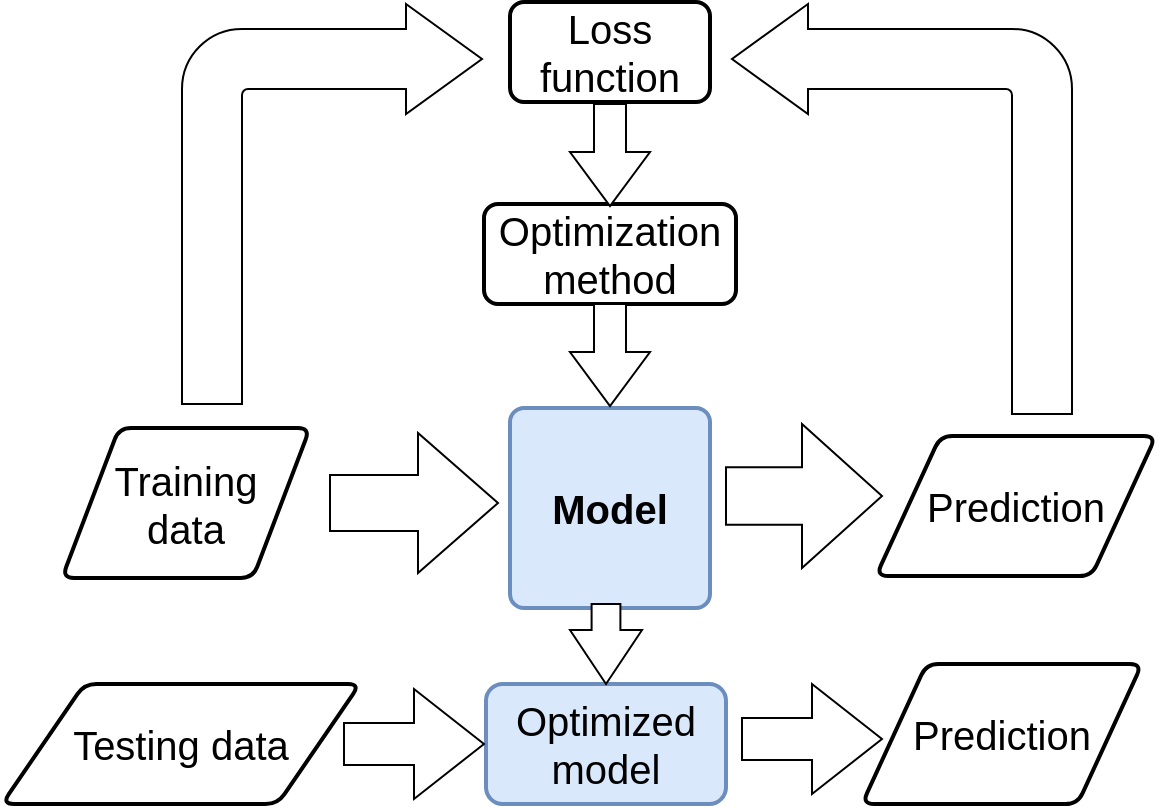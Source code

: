 <mxfile version="20.5.3" type="github">
  <diagram id="tUtnEJGrudBuOTn9ZmEZ" name="Página-1">
    <mxGraphModel dx="868" dy="482" grid="1" gridSize="10" guides="1" tooltips="1" connect="1" arrows="1" fold="1" page="1" pageScale="1" pageWidth="827" pageHeight="1169" math="0" shadow="0">
      <root>
        <mxCell id="0" />
        <mxCell id="1" parent="0" />
        <mxCell id="mS-E4WLF95TZ4vqTJO7K-1" value="&lt;font style=&quot;font-size: 20px;&quot;&gt;&lt;b style=&quot;&quot;&gt;Model&lt;/b&gt;&lt;/font&gt;" style="rounded=1;whiteSpace=wrap;html=1;absoluteArcSize=1;arcSize=14;strokeWidth=2;fillColor=#dae8fc;strokeColor=#6c8ebf;" vertex="1" parent="1">
          <mxGeometry x="364" y="212" width="100" height="100" as="geometry" />
        </mxCell>
        <mxCell id="mS-E4WLF95TZ4vqTJO7K-4" value="Training&lt;br&gt;data" style="shape=parallelogram;html=1;strokeWidth=2;perimeter=parallelogramPerimeter;whiteSpace=wrap;rounded=1;arcSize=12;size=0.23;fontSize=20;fontColor=#000000;" vertex="1" parent="1">
          <mxGeometry x="140" y="222" width="124" height="75" as="geometry" />
        </mxCell>
        <mxCell id="mS-E4WLF95TZ4vqTJO7K-6" value="Prediction" style="shape=parallelogram;html=1;strokeWidth=2;perimeter=parallelogramPerimeter;whiteSpace=wrap;rounded=1;arcSize=12;size=0.23;fontSize=20;fontColor=#000000;" vertex="1" parent="1">
          <mxGeometry x="547" y="226" width="140" height="70" as="geometry" />
        </mxCell>
        <mxCell id="mS-E4WLF95TZ4vqTJO7K-7" value="Loss function" style="rounded=1;whiteSpace=wrap;html=1;absoluteArcSize=1;arcSize=14;strokeWidth=2;fontSize=20;fontColor=#000000;" vertex="1" parent="1">
          <mxGeometry x="364" y="9" width="100" height="50" as="geometry" />
        </mxCell>
        <mxCell id="mS-E4WLF95TZ4vqTJO7K-8" value="Optimization method" style="rounded=1;whiteSpace=wrap;html=1;absoluteArcSize=1;arcSize=14;strokeWidth=2;fontSize=20;fontColor=#000000;" vertex="1" parent="1">
          <mxGeometry x="351" y="110" width="126" height="50" as="geometry" />
        </mxCell>
        <mxCell id="mS-E4WLF95TZ4vqTJO7K-12" value="" style="html=1;shadow=0;dashed=0;align=center;verticalAlign=middle;shape=mxgraph.arrows2.arrow;dy=0.6;dx=27;direction=south;notch=0;fontSize=20;fontColor=#000000;" vertex="1" parent="1">
          <mxGeometry x="394" y="160" width="40" height="51" as="geometry" />
        </mxCell>
        <mxCell id="mS-E4WLF95TZ4vqTJO7K-19" value="" style="html=1;shadow=0;dashed=0;align=center;verticalAlign=middle;shape=mxgraph.arrows2.arrow;dy=0.6;dx=27;direction=south;notch=0;fontSize=20;fontColor=#000000;" vertex="1" parent="1">
          <mxGeometry x="394" y="60" width="40" height="51" as="geometry" />
        </mxCell>
        <mxCell id="mS-E4WLF95TZ4vqTJO7K-14" value="" style="html=1;shadow=0;dashed=0;align=center;verticalAlign=middle;shape=mxgraph.arrows2.bendArrow;dy=15;dx=38;notch=0;arrowHead=55;rounded=1;fontSize=20;fontColor=#000000;rotation=90;direction=south;dropTarget=0;snapToPoint=0;portConstraint=none;flipH=1;" vertex="1" parent="1">
          <mxGeometry x="457.5" y="27.5" width="205" height="170" as="geometry" />
        </mxCell>
        <mxCell id="mS-E4WLF95TZ4vqTJO7K-22" value="" style="html=1;shadow=0;dashed=0;align=center;verticalAlign=middle;shape=mxgraph.arrows2.bendArrow;dy=15;dx=38;notch=0;arrowHead=55;rounded=1;fontSize=20;fontColor=#000000;" vertex="1" parent="1">
          <mxGeometry x="200" y="10" width="150" height="200" as="geometry" />
        </mxCell>
        <mxCell id="mS-E4WLF95TZ4vqTJO7K-23" value="Testing data" style="shape=parallelogram;html=1;strokeWidth=2;perimeter=parallelogramPerimeter;whiteSpace=wrap;rounded=1;arcSize=12;size=0.23;fontSize=20;fontColor=#000000;" vertex="1" parent="1">
          <mxGeometry x="110" y="350" width="179" height="60" as="geometry" />
        </mxCell>
        <mxCell id="mS-E4WLF95TZ4vqTJO7K-24" value="&lt;span style=&quot;font-size: 20px;&quot;&gt;Optimized model&lt;/span&gt;" style="whiteSpace=wrap;html=1;fillColor=#dae8fc;strokeColor=#6c8ebf;rounded=1;arcSize=14;strokeWidth=2;" vertex="1" parent="1">
          <mxGeometry x="352" y="350" width="120" height="60" as="geometry" />
        </mxCell>
        <mxCell id="mS-E4WLF95TZ4vqTJO7K-26" value="" style="html=1;shadow=0;dashed=0;align=center;verticalAlign=middle;shape=mxgraph.arrows2.arrow;dy=0.6;dx=27;direction=south;notch=0;fontSize=20;fontColor=#000000;" vertex="1" parent="1">
          <mxGeometry x="394" y="310" width="36" height="40" as="geometry" />
        </mxCell>
        <mxCell id="mS-E4WLF95TZ4vqTJO7K-28" value="" style="html=1;shadow=0;dashed=0;align=center;verticalAlign=middle;shape=mxgraph.arrows2.arrow;dy=0.62;dx=35;notch=0;fontSize=20;fontColor=#000000;" vertex="1" parent="1">
          <mxGeometry x="281" y="352.5" width="70" height="55" as="geometry" />
        </mxCell>
        <mxCell id="mS-E4WLF95TZ4vqTJO7K-29" value="" style="html=1;shadow=0;dashed=0;align=center;verticalAlign=middle;shape=mxgraph.arrows2.arrow;dy=0.62;dx=35;notch=0;fontSize=20;fontColor=#000000;" vertex="1" parent="1">
          <mxGeometry x="480" y="350" width="70" height="55" as="geometry" />
        </mxCell>
        <mxCell id="mS-E4WLF95TZ4vqTJO7K-30" value="Prediction" style="shape=parallelogram;html=1;strokeWidth=2;perimeter=parallelogramPerimeter;whiteSpace=wrap;rounded=1;arcSize=12;size=0.23;fontSize=20;fontColor=#000000;" vertex="1" parent="1">
          <mxGeometry x="540" y="340" width="140" height="70" as="geometry" />
        </mxCell>
        <mxCell id="mS-E4WLF95TZ4vqTJO7K-31" value="" style="html=1;shadow=0;dashed=0;align=center;verticalAlign=middle;shape=mxgraph.arrows2.arrow;dy=0.6;dx=40;notch=0;fontSize=20;fontColor=#000000;" vertex="1" parent="1">
          <mxGeometry x="274" y="224.5" width="84" height="70" as="geometry" />
        </mxCell>
        <mxCell id="mS-E4WLF95TZ4vqTJO7K-32" value="" style="html=1;shadow=0;dashed=0;align=center;verticalAlign=middle;shape=mxgraph.arrows2.arrow;dy=0.6;dx=40;notch=0;fontSize=20;fontColor=#000000;" vertex="1" parent="1">
          <mxGeometry x="472" y="220" width="78" height="72" as="geometry" />
        </mxCell>
      </root>
    </mxGraphModel>
  </diagram>
</mxfile>
